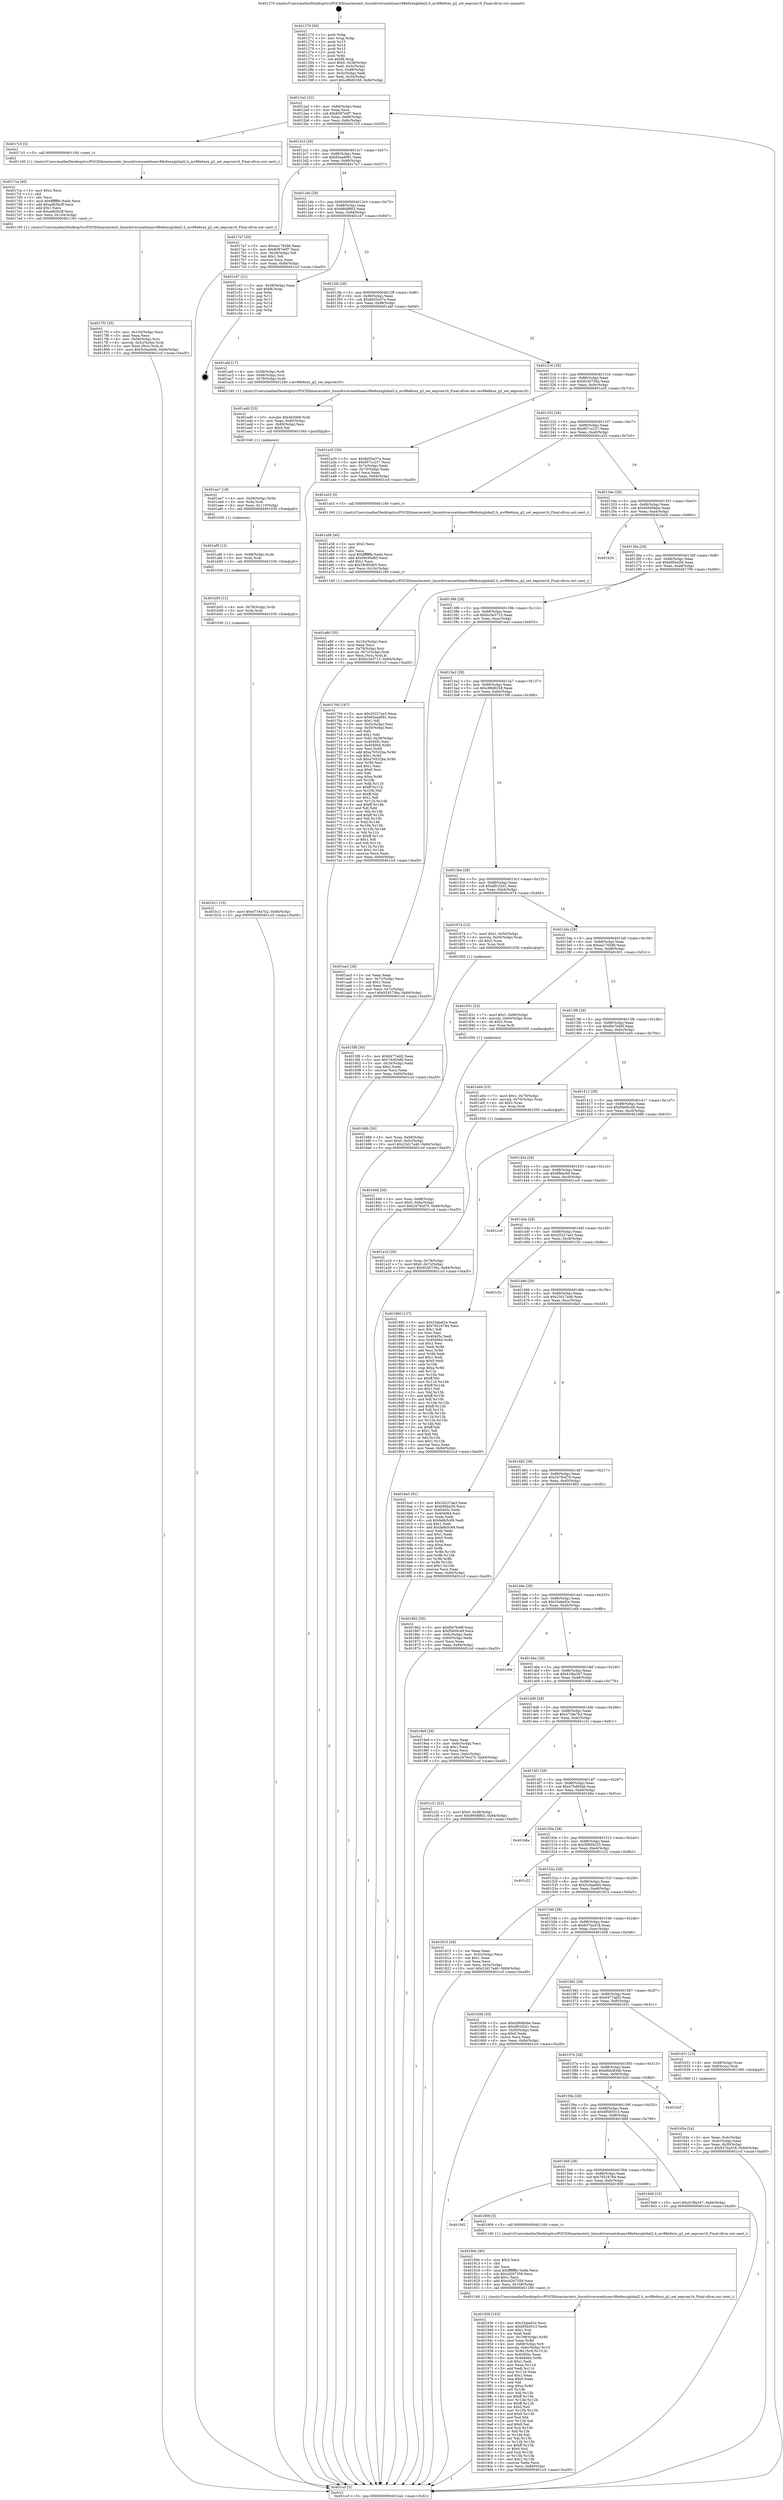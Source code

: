 digraph "0x401270" {
  label = "0x401270 (/mnt/c/Users/mathe/Desktop/tcc/POCII/binaries/extr_linuxdriversnetdsamv88e6xxxglobal2.h_mv88e6xxx_g2_set_eeprom16_Final-ollvm.out::main(0))"
  labelloc = "t"
  node[shape=record]

  Entry [label="",width=0.3,height=0.3,shape=circle,fillcolor=black,style=filled]
  "0x4012a2" [label="{
     0x4012a2 [32]\l
     | [instrs]\l
     &nbsp;&nbsp;0x4012a2 \<+6\>: mov -0x84(%rbp),%eax\l
     &nbsp;&nbsp;0x4012a8 \<+2\>: mov %eax,%ecx\l
     &nbsp;&nbsp;0x4012aa \<+6\>: sub $0x8387e0f7,%ecx\l
     &nbsp;&nbsp;0x4012b0 \<+6\>: mov %eax,-0x88(%rbp)\l
     &nbsp;&nbsp;0x4012b6 \<+6\>: mov %ecx,-0x8c(%rbp)\l
     &nbsp;&nbsp;0x4012bc \<+6\>: je 00000000004017c5 \<main+0x555\>\l
  }"]
  "0x4017c5" [label="{
     0x4017c5 [5]\l
     | [instrs]\l
     &nbsp;&nbsp;0x4017c5 \<+5\>: call 0000000000401160 \<next_i\>\l
     | [calls]\l
     &nbsp;&nbsp;0x401160 \{1\} (/mnt/c/Users/mathe/Desktop/tcc/POCII/binaries/extr_linuxdriversnetdsamv88e6xxxglobal2.h_mv88e6xxx_g2_set_eeprom16_Final-ollvm.out::next_i)\l
  }"]
  "0x4012c2" [label="{
     0x4012c2 [28]\l
     | [instrs]\l
     &nbsp;&nbsp;0x4012c2 \<+5\>: jmp 00000000004012c7 \<main+0x57\>\l
     &nbsp;&nbsp;0x4012c7 \<+6\>: mov -0x88(%rbp),%eax\l
     &nbsp;&nbsp;0x4012cd \<+5\>: sub $0x83aad091,%eax\l
     &nbsp;&nbsp;0x4012d2 \<+6\>: mov %eax,-0x90(%rbp)\l
     &nbsp;&nbsp;0x4012d8 \<+6\>: je 00000000004017a7 \<main+0x537\>\l
  }"]
  Exit [label="",width=0.3,height=0.3,shape=circle,fillcolor=black,style=filled,peripheries=2]
  "0x4017a7" [label="{
     0x4017a7 [30]\l
     | [instrs]\l
     &nbsp;&nbsp;0x4017a7 \<+5\>: mov $0xea176586,%eax\l
     &nbsp;&nbsp;0x4017ac \<+5\>: mov $0x8387e0f7,%ecx\l
     &nbsp;&nbsp;0x4017b1 \<+3\>: mov -0x29(%rbp),%dl\l
     &nbsp;&nbsp;0x4017b4 \<+3\>: test $0x1,%dl\l
     &nbsp;&nbsp;0x4017b7 \<+3\>: cmovne %ecx,%eax\l
     &nbsp;&nbsp;0x4017ba \<+6\>: mov %eax,-0x84(%rbp)\l
     &nbsp;&nbsp;0x4017c0 \<+5\>: jmp 0000000000401ccf \<main+0xa5f\>\l
  }"]
  "0x4012de" [label="{
     0x4012de [28]\l
     | [instrs]\l
     &nbsp;&nbsp;0x4012de \<+5\>: jmp 00000000004012e3 \<main+0x73\>\l
     &nbsp;&nbsp;0x4012e3 \<+6\>: mov -0x88(%rbp),%eax\l
     &nbsp;&nbsp;0x4012e9 \<+5\>: sub $0x894f8f03,%eax\l
     &nbsp;&nbsp;0x4012ee \<+6\>: mov %eax,-0x94(%rbp)\l
     &nbsp;&nbsp;0x4012f4 \<+6\>: je 0000000000401c47 \<main+0x9d7\>\l
  }"]
  "0x401b11" [label="{
     0x401b11 [15]\l
     | [instrs]\l
     &nbsp;&nbsp;0x401b11 \<+10\>: movl $0x4734e7b2,-0x84(%rbp)\l
     &nbsp;&nbsp;0x401b1b \<+5\>: jmp 0000000000401ccf \<main+0xa5f\>\l
  }"]
  "0x401c47" [label="{
     0x401c47 [21]\l
     | [instrs]\l
     &nbsp;&nbsp;0x401c47 \<+3\>: mov -0x38(%rbp),%eax\l
     &nbsp;&nbsp;0x401c4a \<+7\>: add $0xf8,%rsp\l
     &nbsp;&nbsp;0x401c51 \<+1\>: pop %rbx\l
     &nbsp;&nbsp;0x401c52 \<+2\>: pop %r12\l
     &nbsp;&nbsp;0x401c54 \<+2\>: pop %r13\l
     &nbsp;&nbsp;0x401c56 \<+2\>: pop %r14\l
     &nbsp;&nbsp;0x401c58 \<+2\>: pop %r15\l
     &nbsp;&nbsp;0x401c5a \<+1\>: pop %rbp\l
     &nbsp;&nbsp;0x401c5b \<+1\>: ret\l
  }"]
  "0x4012fa" [label="{
     0x4012fa [28]\l
     | [instrs]\l
     &nbsp;&nbsp;0x4012fa \<+5\>: jmp 00000000004012ff \<main+0x8f\>\l
     &nbsp;&nbsp;0x4012ff \<+6\>: mov -0x88(%rbp),%eax\l
     &nbsp;&nbsp;0x401305 \<+5\>: sub $0x8d35e37a,%eax\l
     &nbsp;&nbsp;0x40130a \<+6\>: mov %eax,-0x98(%rbp)\l
     &nbsp;&nbsp;0x401310 \<+6\>: je 0000000000401abf \<main+0x84f\>\l
  }"]
  "0x401b05" [label="{
     0x401b05 [12]\l
     | [instrs]\l
     &nbsp;&nbsp;0x401b05 \<+4\>: mov -0x78(%rbp),%rdx\l
     &nbsp;&nbsp;0x401b09 \<+3\>: mov %rdx,%rdi\l
     &nbsp;&nbsp;0x401b0c \<+5\>: call 0000000000401030 \<free@plt\>\l
     | [calls]\l
     &nbsp;&nbsp;0x401030 \{1\} (unknown)\l
  }"]
  "0x401abf" [label="{
     0x401abf [17]\l
     | [instrs]\l
     &nbsp;&nbsp;0x401abf \<+4\>: mov -0x58(%rbp),%rdi\l
     &nbsp;&nbsp;0x401ac3 \<+4\>: mov -0x68(%rbp),%rsi\l
     &nbsp;&nbsp;0x401ac7 \<+4\>: mov -0x78(%rbp),%rdx\l
     &nbsp;&nbsp;0x401acb \<+5\>: call 0000000000401240 \<mv88e6xxx_g2_set_eeprom16\>\l
     | [calls]\l
     &nbsp;&nbsp;0x401240 \{1\} (/mnt/c/Users/mathe/Desktop/tcc/POCII/binaries/extr_linuxdriversnetdsamv88e6xxxglobal2.h_mv88e6xxx_g2_set_eeprom16_Final-ollvm.out::mv88e6xxx_g2_set_eeprom16)\l
  }"]
  "0x401316" [label="{
     0x401316 [28]\l
     | [instrs]\l
     &nbsp;&nbsp;0x401316 \<+5\>: jmp 000000000040131b \<main+0xab\>\l
     &nbsp;&nbsp;0x40131b \<+6\>: mov -0x88(%rbp),%eax\l
     &nbsp;&nbsp;0x401321 \<+5\>: sub $0x9245736a,%eax\l
     &nbsp;&nbsp;0x401326 \<+6\>: mov %eax,-0x9c(%rbp)\l
     &nbsp;&nbsp;0x40132c \<+6\>: je 0000000000401a35 \<main+0x7c5\>\l
  }"]
  "0x401af9" [label="{
     0x401af9 [12]\l
     | [instrs]\l
     &nbsp;&nbsp;0x401af9 \<+4\>: mov -0x68(%rbp),%rdx\l
     &nbsp;&nbsp;0x401afd \<+3\>: mov %rdx,%rdi\l
     &nbsp;&nbsp;0x401b00 \<+5\>: call 0000000000401030 \<free@plt\>\l
     | [calls]\l
     &nbsp;&nbsp;0x401030 \{1\} (unknown)\l
  }"]
  "0x401a35" [label="{
     0x401a35 [30]\l
     | [instrs]\l
     &nbsp;&nbsp;0x401a35 \<+5\>: mov $0x8d35e37a,%eax\l
     &nbsp;&nbsp;0x401a3a \<+5\>: mov $0x957cc237,%ecx\l
     &nbsp;&nbsp;0x401a3f \<+3\>: mov -0x7c(%rbp),%edx\l
     &nbsp;&nbsp;0x401a42 \<+3\>: cmp -0x70(%rbp),%edx\l
     &nbsp;&nbsp;0x401a45 \<+3\>: cmovl %ecx,%eax\l
     &nbsp;&nbsp;0x401a48 \<+6\>: mov %eax,-0x84(%rbp)\l
     &nbsp;&nbsp;0x401a4e \<+5\>: jmp 0000000000401ccf \<main+0xa5f\>\l
  }"]
  "0x401332" [label="{
     0x401332 [28]\l
     | [instrs]\l
     &nbsp;&nbsp;0x401332 \<+5\>: jmp 0000000000401337 \<main+0xc7\>\l
     &nbsp;&nbsp;0x401337 \<+6\>: mov -0x88(%rbp),%eax\l
     &nbsp;&nbsp;0x40133d \<+5\>: sub $0x957cc237,%eax\l
     &nbsp;&nbsp;0x401342 \<+6\>: mov %eax,-0xa0(%rbp)\l
     &nbsp;&nbsp;0x401348 \<+6\>: je 0000000000401a53 \<main+0x7e3\>\l
  }"]
  "0x401ae7" [label="{
     0x401ae7 [18]\l
     | [instrs]\l
     &nbsp;&nbsp;0x401ae7 \<+4\>: mov -0x58(%rbp),%rdx\l
     &nbsp;&nbsp;0x401aeb \<+3\>: mov %rdx,%rdi\l
     &nbsp;&nbsp;0x401aee \<+6\>: mov %eax,-0x110(%rbp)\l
     &nbsp;&nbsp;0x401af4 \<+5\>: call 0000000000401030 \<free@plt\>\l
     | [calls]\l
     &nbsp;&nbsp;0x401030 \{1\} (unknown)\l
  }"]
  "0x401a53" [label="{
     0x401a53 [5]\l
     | [instrs]\l
     &nbsp;&nbsp;0x401a53 \<+5\>: call 0000000000401160 \<next_i\>\l
     | [calls]\l
     &nbsp;&nbsp;0x401160 \{1\} (/mnt/c/Users/mathe/Desktop/tcc/POCII/binaries/extr_linuxdriversnetdsamv88e6xxxglobal2.h_mv88e6xxx_g2_set_eeprom16_Final-ollvm.out::next_i)\l
  }"]
  "0x40134e" [label="{
     0x40134e [28]\l
     | [instrs]\l
     &nbsp;&nbsp;0x40134e \<+5\>: jmp 0000000000401353 \<main+0xe3\>\l
     &nbsp;&nbsp;0x401353 \<+6\>: mov -0x88(%rbp),%eax\l
     &nbsp;&nbsp;0x401359 \<+5\>: sub $0xb5606bbe,%eax\l
     &nbsp;&nbsp;0x40135e \<+6\>: mov %eax,-0xa4(%rbp)\l
     &nbsp;&nbsp;0x401364 \<+6\>: je 0000000000401b20 \<main+0x8b0\>\l
  }"]
  "0x401ad0" [label="{
     0x401ad0 [23]\l
     | [instrs]\l
     &nbsp;&nbsp;0x401ad0 \<+10\>: movabs $0x4020b6,%rdi\l
     &nbsp;&nbsp;0x401ada \<+3\>: mov %eax,-0x80(%rbp)\l
     &nbsp;&nbsp;0x401add \<+3\>: mov -0x80(%rbp),%esi\l
     &nbsp;&nbsp;0x401ae0 \<+2\>: mov $0x0,%al\l
     &nbsp;&nbsp;0x401ae2 \<+5\>: call 0000000000401040 \<printf@plt\>\l
     | [calls]\l
     &nbsp;&nbsp;0x401040 \{1\} (unknown)\l
  }"]
  "0x401b20" [label="{
     0x401b20\l
  }", style=dashed]
  "0x40136a" [label="{
     0x40136a [28]\l
     | [instrs]\l
     &nbsp;&nbsp;0x40136a \<+5\>: jmp 000000000040136f \<main+0xff\>\l
     &nbsp;&nbsp;0x40136f \<+6\>: mov -0x88(%rbp),%eax\l
     &nbsp;&nbsp;0x401375 \<+5\>: sub $0xb8f4a2f4,%eax\l
     &nbsp;&nbsp;0x40137a \<+6\>: mov %eax,-0xa8(%rbp)\l
     &nbsp;&nbsp;0x401380 \<+6\>: je 0000000000401700 \<main+0x490\>\l
  }"]
  "0x401a80" [label="{
     0x401a80 [35]\l
     | [instrs]\l
     &nbsp;&nbsp;0x401a80 \<+6\>: mov -0x10c(%rbp),%ecx\l
     &nbsp;&nbsp;0x401a86 \<+3\>: imul %eax,%ecx\l
     &nbsp;&nbsp;0x401a89 \<+4\>: mov -0x78(%rbp),%rsi\l
     &nbsp;&nbsp;0x401a8d \<+4\>: movslq -0x7c(%rbp),%rdi\l
     &nbsp;&nbsp;0x401a91 \<+3\>: mov %ecx,(%rsi,%rdi,4)\l
     &nbsp;&nbsp;0x401a94 \<+10\>: movl $0xbc3e3713,-0x84(%rbp)\l
     &nbsp;&nbsp;0x401a9e \<+5\>: jmp 0000000000401ccf \<main+0xa5f\>\l
  }"]
  "0x401700" [label="{
     0x401700 [167]\l
     | [instrs]\l
     &nbsp;&nbsp;0x401700 \<+5\>: mov $0x20227ae3,%eax\l
     &nbsp;&nbsp;0x401705 \<+5\>: mov $0x83aad091,%ecx\l
     &nbsp;&nbsp;0x40170a \<+2\>: mov $0x1,%dl\l
     &nbsp;&nbsp;0x40170c \<+3\>: mov -0x5c(%rbp),%esi\l
     &nbsp;&nbsp;0x40170f \<+3\>: cmp -0x50(%rbp),%esi\l
     &nbsp;&nbsp;0x401712 \<+4\>: setl %dil\l
     &nbsp;&nbsp;0x401716 \<+4\>: and $0x1,%dil\l
     &nbsp;&nbsp;0x40171a \<+4\>: mov %dil,-0x29(%rbp)\l
     &nbsp;&nbsp;0x40171e \<+7\>: mov 0x40405c,%esi\l
     &nbsp;&nbsp;0x401725 \<+8\>: mov 0x404064,%r8d\l
     &nbsp;&nbsp;0x40172d \<+3\>: mov %esi,%r9d\l
     &nbsp;&nbsp;0x401730 \<+7\>: add $0xa76532ba,%r9d\l
     &nbsp;&nbsp;0x401737 \<+4\>: sub $0x1,%r9d\l
     &nbsp;&nbsp;0x40173b \<+7\>: sub $0xa76532ba,%r9d\l
     &nbsp;&nbsp;0x401742 \<+4\>: imul %r9d,%esi\l
     &nbsp;&nbsp;0x401746 \<+3\>: and $0x1,%esi\l
     &nbsp;&nbsp;0x401749 \<+3\>: cmp $0x0,%esi\l
     &nbsp;&nbsp;0x40174c \<+4\>: sete %dil\l
     &nbsp;&nbsp;0x401750 \<+4\>: cmp $0xa,%r8d\l
     &nbsp;&nbsp;0x401754 \<+4\>: setl %r10b\l
     &nbsp;&nbsp;0x401758 \<+3\>: mov %dil,%r11b\l
     &nbsp;&nbsp;0x40175b \<+4\>: xor $0xff,%r11b\l
     &nbsp;&nbsp;0x40175f \<+3\>: mov %r10b,%bl\l
     &nbsp;&nbsp;0x401762 \<+3\>: xor $0xff,%bl\l
     &nbsp;&nbsp;0x401765 \<+3\>: xor $0x1,%dl\l
     &nbsp;&nbsp;0x401768 \<+3\>: mov %r11b,%r14b\l
     &nbsp;&nbsp;0x40176b \<+4\>: and $0xff,%r14b\l
     &nbsp;&nbsp;0x40176f \<+3\>: and %dl,%dil\l
     &nbsp;&nbsp;0x401772 \<+3\>: mov %bl,%r15b\l
     &nbsp;&nbsp;0x401775 \<+4\>: and $0xff,%r15b\l
     &nbsp;&nbsp;0x401779 \<+3\>: and %dl,%r10b\l
     &nbsp;&nbsp;0x40177c \<+3\>: or %dil,%r14b\l
     &nbsp;&nbsp;0x40177f \<+3\>: or %r10b,%r15b\l
     &nbsp;&nbsp;0x401782 \<+3\>: xor %r15b,%r14b\l
     &nbsp;&nbsp;0x401785 \<+3\>: or %bl,%r11b\l
     &nbsp;&nbsp;0x401788 \<+4\>: xor $0xff,%r11b\l
     &nbsp;&nbsp;0x40178c \<+3\>: or $0x1,%dl\l
     &nbsp;&nbsp;0x40178f \<+3\>: and %dl,%r11b\l
     &nbsp;&nbsp;0x401792 \<+3\>: or %r11b,%r14b\l
     &nbsp;&nbsp;0x401795 \<+4\>: test $0x1,%r14b\l
     &nbsp;&nbsp;0x401799 \<+3\>: cmovne %ecx,%eax\l
     &nbsp;&nbsp;0x40179c \<+6\>: mov %eax,-0x84(%rbp)\l
     &nbsp;&nbsp;0x4017a2 \<+5\>: jmp 0000000000401ccf \<main+0xa5f\>\l
  }"]
  "0x401386" [label="{
     0x401386 [28]\l
     | [instrs]\l
     &nbsp;&nbsp;0x401386 \<+5\>: jmp 000000000040138b \<main+0x11b\>\l
     &nbsp;&nbsp;0x40138b \<+6\>: mov -0x88(%rbp),%eax\l
     &nbsp;&nbsp;0x401391 \<+5\>: sub $0xbc3e3713,%eax\l
     &nbsp;&nbsp;0x401396 \<+6\>: mov %eax,-0xac(%rbp)\l
     &nbsp;&nbsp;0x40139c \<+6\>: je 0000000000401aa3 \<main+0x833\>\l
  }"]
  "0x401a58" [label="{
     0x401a58 [40]\l
     | [instrs]\l
     &nbsp;&nbsp;0x401a58 \<+5\>: mov $0x2,%ecx\l
     &nbsp;&nbsp;0x401a5d \<+1\>: cltd\l
     &nbsp;&nbsp;0x401a5e \<+2\>: idiv %ecx\l
     &nbsp;&nbsp;0x401a60 \<+6\>: imul $0xfffffffe,%edx,%ecx\l
     &nbsp;&nbsp;0x401a66 \<+6\>: add $0x59c95d65,%ecx\l
     &nbsp;&nbsp;0x401a6c \<+3\>: add $0x1,%ecx\l
     &nbsp;&nbsp;0x401a6f \<+6\>: sub $0x59c95d65,%ecx\l
     &nbsp;&nbsp;0x401a75 \<+6\>: mov %ecx,-0x10c(%rbp)\l
     &nbsp;&nbsp;0x401a7b \<+5\>: call 0000000000401160 \<next_i\>\l
     | [calls]\l
     &nbsp;&nbsp;0x401160 \{1\} (/mnt/c/Users/mathe/Desktop/tcc/POCII/binaries/extr_linuxdriversnetdsamv88e6xxxglobal2.h_mv88e6xxx_g2_set_eeprom16_Final-ollvm.out::next_i)\l
  }"]
  "0x401aa3" [label="{
     0x401aa3 [28]\l
     | [instrs]\l
     &nbsp;&nbsp;0x401aa3 \<+2\>: xor %eax,%eax\l
     &nbsp;&nbsp;0x401aa5 \<+3\>: mov -0x7c(%rbp),%ecx\l
     &nbsp;&nbsp;0x401aa8 \<+3\>: sub $0x1,%eax\l
     &nbsp;&nbsp;0x401aab \<+2\>: sub %eax,%ecx\l
     &nbsp;&nbsp;0x401aad \<+3\>: mov %ecx,-0x7c(%rbp)\l
     &nbsp;&nbsp;0x401ab0 \<+10\>: movl $0x9245736a,-0x84(%rbp)\l
     &nbsp;&nbsp;0x401aba \<+5\>: jmp 0000000000401ccf \<main+0xa5f\>\l
  }"]
  "0x4013a2" [label="{
     0x4013a2 [28]\l
     | [instrs]\l
     &nbsp;&nbsp;0x4013a2 \<+5\>: jmp 00000000004013a7 \<main+0x137\>\l
     &nbsp;&nbsp;0x4013a7 \<+6\>: mov -0x88(%rbp),%eax\l
     &nbsp;&nbsp;0x4013ad \<+5\>: sub $0xc89d0258,%eax\l
     &nbsp;&nbsp;0x4013b2 \<+6\>: mov %eax,-0xb0(%rbp)\l
     &nbsp;&nbsp;0x4013b8 \<+6\>: je 00000000004015f8 \<main+0x388\>\l
  }"]
  "0x401a1b" [label="{
     0x401a1b [26]\l
     | [instrs]\l
     &nbsp;&nbsp;0x401a1b \<+4\>: mov %rax,-0x78(%rbp)\l
     &nbsp;&nbsp;0x401a1f \<+7\>: movl $0x0,-0x7c(%rbp)\l
     &nbsp;&nbsp;0x401a26 \<+10\>: movl $0x9245736a,-0x84(%rbp)\l
     &nbsp;&nbsp;0x401a30 \<+5\>: jmp 0000000000401ccf \<main+0xa5f\>\l
  }"]
  "0x4015f8" [label="{
     0x4015f8 [30]\l
     | [instrs]\l
     &nbsp;&nbsp;0x4015f8 \<+5\>: mov $0x6477abf2,%eax\l
     &nbsp;&nbsp;0x4015fd \<+5\>: mov $0x7dc82efb,%ecx\l
     &nbsp;&nbsp;0x401602 \<+3\>: mov -0x34(%rbp),%edx\l
     &nbsp;&nbsp;0x401605 \<+3\>: cmp $0x2,%edx\l
     &nbsp;&nbsp;0x401608 \<+3\>: cmovne %ecx,%eax\l
     &nbsp;&nbsp;0x40160b \<+6\>: mov %eax,-0x84(%rbp)\l
     &nbsp;&nbsp;0x401611 \<+5\>: jmp 0000000000401ccf \<main+0xa5f\>\l
  }"]
  "0x4013be" [label="{
     0x4013be [28]\l
     | [instrs]\l
     &nbsp;&nbsp;0x4013be \<+5\>: jmp 00000000004013c3 \<main+0x153\>\l
     &nbsp;&nbsp;0x4013c3 \<+6\>: mov -0x88(%rbp),%eax\l
     &nbsp;&nbsp;0x4013c9 \<+5\>: sub $0xdf01f241,%eax\l
     &nbsp;&nbsp;0x4013ce \<+6\>: mov %eax,-0xb4(%rbp)\l
     &nbsp;&nbsp;0x4013d4 \<+6\>: je 0000000000401674 \<main+0x404\>\l
  }"]
  "0x401ccf" [label="{
     0x401ccf [5]\l
     | [instrs]\l
     &nbsp;&nbsp;0x401ccf \<+5\>: jmp 00000000004012a2 \<main+0x32\>\l
  }"]
  "0x401270" [label="{
     0x401270 [50]\l
     | [instrs]\l
     &nbsp;&nbsp;0x401270 \<+1\>: push %rbp\l
     &nbsp;&nbsp;0x401271 \<+3\>: mov %rsp,%rbp\l
     &nbsp;&nbsp;0x401274 \<+2\>: push %r15\l
     &nbsp;&nbsp;0x401276 \<+2\>: push %r14\l
     &nbsp;&nbsp;0x401278 \<+2\>: push %r13\l
     &nbsp;&nbsp;0x40127a \<+2\>: push %r12\l
     &nbsp;&nbsp;0x40127c \<+1\>: push %rbx\l
     &nbsp;&nbsp;0x40127d \<+7\>: sub $0xf8,%rsp\l
     &nbsp;&nbsp;0x401284 \<+7\>: movl $0x0,-0x38(%rbp)\l
     &nbsp;&nbsp;0x40128b \<+3\>: mov %edi,-0x3c(%rbp)\l
     &nbsp;&nbsp;0x40128e \<+4\>: mov %rsi,-0x48(%rbp)\l
     &nbsp;&nbsp;0x401292 \<+3\>: mov -0x3c(%rbp),%edi\l
     &nbsp;&nbsp;0x401295 \<+3\>: mov %edi,-0x34(%rbp)\l
     &nbsp;&nbsp;0x401298 \<+10\>: movl $0xc89d0258,-0x84(%rbp)\l
  }"]
  "0x401936" [label="{
     0x401936 [163]\l
     | [instrs]\l
     &nbsp;&nbsp;0x401936 \<+5\>: mov $0x33abef1e,%ecx\l
     &nbsp;&nbsp;0x40193b \<+5\>: mov $0x6f5b5013,%edx\l
     &nbsp;&nbsp;0x401940 \<+3\>: mov $0x1,%sil\l
     &nbsp;&nbsp;0x401943 \<+2\>: xor %edi,%edi\l
     &nbsp;&nbsp;0x401945 \<+7\>: mov -0x108(%rbp),%r8d\l
     &nbsp;&nbsp;0x40194c \<+4\>: imul %eax,%r8d\l
     &nbsp;&nbsp;0x401950 \<+4\>: mov -0x68(%rbp),%r9\l
     &nbsp;&nbsp;0x401954 \<+4\>: movslq -0x6c(%rbp),%r10\l
     &nbsp;&nbsp;0x401958 \<+4\>: mov %r8d,(%r9,%r10,4)\l
     &nbsp;&nbsp;0x40195c \<+7\>: mov 0x40405c,%eax\l
     &nbsp;&nbsp;0x401963 \<+8\>: mov 0x404064,%r8d\l
     &nbsp;&nbsp;0x40196b \<+3\>: sub $0x1,%edi\l
     &nbsp;&nbsp;0x40196e \<+3\>: mov %eax,%r11d\l
     &nbsp;&nbsp;0x401971 \<+3\>: add %edi,%r11d\l
     &nbsp;&nbsp;0x401974 \<+4\>: imul %r11d,%eax\l
     &nbsp;&nbsp;0x401978 \<+3\>: and $0x1,%eax\l
     &nbsp;&nbsp;0x40197b \<+3\>: cmp $0x0,%eax\l
     &nbsp;&nbsp;0x40197e \<+3\>: sete %bl\l
     &nbsp;&nbsp;0x401981 \<+4\>: cmp $0xa,%r8d\l
     &nbsp;&nbsp;0x401985 \<+4\>: setl %r14b\l
     &nbsp;&nbsp;0x401989 \<+3\>: mov %bl,%r15b\l
     &nbsp;&nbsp;0x40198c \<+4\>: xor $0xff,%r15b\l
     &nbsp;&nbsp;0x401990 \<+3\>: mov %r14b,%r12b\l
     &nbsp;&nbsp;0x401993 \<+4\>: xor $0xff,%r12b\l
     &nbsp;&nbsp;0x401997 \<+4\>: xor $0x0,%sil\l
     &nbsp;&nbsp;0x40199b \<+3\>: mov %r15b,%r13b\l
     &nbsp;&nbsp;0x40199e \<+4\>: and $0x0,%r13b\l
     &nbsp;&nbsp;0x4019a2 \<+3\>: and %sil,%bl\l
     &nbsp;&nbsp;0x4019a5 \<+3\>: mov %r12b,%al\l
     &nbsp;&nbsp;0x4019a8 \<+2\>: and $0x0,%al\l
     &nbsp;&nbsp;0x4019aa \<+3\>: and %sil,%r14b\l
     &nbsp;&nbsp;0x4019ad \<+3\>: or %bl,%r13b\l
     &nbsp;&nbsp;0x4019b0 \<+3\>: or %r14b,%al\l
     &nbsp;&nbsp;0x4019b3 \<+3\>: xor %al,%r13b\l
     &nbsp;&nbsp;0x4019b6 \<+3\>: or %r12b,%r15b\l
     &nbsp;&nbsp;0x4019b9 \<+4\>: xor $0xff,%r15b\l
     &nbsp;&nbsp;0x4019bd \<+4\>: or $0x0,%sil\l
     &nbsp;&nbsp;0x4019c1 \<+3\>: and %sil,%r15b\l
     &nbsp;&nbsp;0x4019c4 \<+3\>: or %r15b,%r13b\l
     &nbsp;&nbsp;0x4019c7 \<+4\>: test $0x1,%r13b\l
     &nbsp;&nbsp;0x4019cb \<+3\>: cmovne %edx,%ecx\l
     &nbsp;&nbsp;0x4019ce \<+6\>: mov %ecx,-0x84(%rbp)\l
     &nbsp;&nbsp;0x4019d4 \<+5\>: jmp 0000000000401ccf \<main+0xa5f\>\l
  }"]
  "0x401674" [label="{
     0x401674 [23]\l
     | [instrs]\l
     &nbsp;&nbsp;0x401674 \<+7\>: movl $0x1,-0x50(%rbp)\l
     &nbsp;&nbsp;0x40167b \<+4\>: movslq -0x50(%rbp),%rax\l
     &nbsp;&nbsp;0x40167f \<+4\>: shl $0x2,%rax\l
     &nbsp;&nbsp;0x401683 \<+3\>: mov %rax,%rdi\l
     &nbsp;&nbsp;0x401686 \<+5\>: call 0000000000401050 \<malloc@plt\>\l
     | [calls]\l
     &nbsp;&nbsp;0x401050 \{1\} (unknown)\l
  }"]
  "0x4013da" [label="{
     0x4013da [28]\l
     | [instrs]\l
     &nbsp;&nbsp;0x4013da \<+5\>: jmp 00000000004013df \<main+0x16f\>\l
     &nbsp;&nbsp;0x4013df \<+6\>: mov -0x88(%rbp),%eax\l
     &nbsp;&nbsp;0x4013e5 \<+5\>: sub $0xea176586,%eax\l
     &nbsp;&nbsp;0x4013ea \<+6\>: mov %eax,-0xb8(%rbp)\l
     &nbsp;&nbsp;0x4013f0 \<+6\>: je 0000000000401831 \<main+0x5c1\>\l
  }"]
  "0x40190e" [label="{
     0x40190e [40]\l
     | [instrs]\l
     &nbsp;&nbsp;0x40190e \<+5\>: mov $0x2,%ecx\l
     &nbsp;&nbsp;0x401913 \<+1\>: cltd\l
     &nbsp;&nbsp;0x401914 \<+2\>: idiv %ecx\l
     &nbsp;&nbsp;0x401916 \<+6\>: imul $0xfffffffe,%edx,%ecx\l
     &nbsp;&nbsp;0x40191c \<+6\>: sub $0xcd287359,%ecx\l
     &nbsp;&nbsp;0x401922 \<+3\>: add $0x1,%ecx\l
     &nbsp;&nbsp;0x401925 \<+6\>: add $0xcd287359,%ecx\l
     &nbsp;&nbsp;0x40192b \<+6\>: mov %ecx,-0x108(%rbp)\l
     &nbsp;&nbsp;0x401931 \<+5\>: call 0000000000401160 \<next_i\>\l
     | [calls]\l
     &nbsp;&nbsp;0x401160 \{1\} (/mnt/c/Users/mathe/Desktop/tcc/POCII/binaries/extr_linuxdriversnetdsamv88e6xxxglobal2.h_mv88e6xxx_g2_set_eeprom16_Final-ollvm.out::next_i)\l
  }"]
  "0x401831" [label="{
     0x401831 [23]\l
     | [instrs]\l
     &nbsp;&nbsp;0x401831 \<+7\>: movl $0x1,-0x60(%rbp)\l
     &nbsp;&nbsp;0x401838 \<+4\>: movslq -0x60(%rbp),%rax\l
     &nbsp;&nbsp;0x40183c \<+4\>: shl $0x2,%rax\l
     &nbsp;&nbsp;0x401840 \<+3\>: mov %rax,%rdi\l
     &nbsp;&nbsp;0x401843 \<+5\>: call 0000000000401050 \<malloc@plt\>\l
     | [calls]\l
     &nbsp;&nbsp;0x401050 \{1\} (unknown)\l
  }"]
  "0x4013f6" [label="{
     0x4013f6 [28]\l
     | [instrs]\l
     &nbsp;&nbsp;0x4013f6 \<+5\>: jmp 00000000004013fb \<main+0x18b\>\l
     &nbsp;&nbsp;0x4013fb \<+6\>: mov -0x88(%rbp),%eax\l
     &nbsp;&nbsp;0x401401 \<+5\>: sub $0xf0e7b49f,%eax\l
     &nbsp;&nbsp;0x401406 \<+6\>: mov %eax,-0xbc(%rbp)\l
     &nbsp;&nbsp;0x40140c \<+6\>: je 0000000000401a04 \<main+0x794\>\l
  }"]
  "0x4015d2" [label="{
     0x4015d2\l
  }", style=dashed]
  "0x401a04" [label="{
     0x401a04 [23]\l
     | [instrs]\l
     &nbsp;&nbsp;0x401a04 \<+7\>: movl $0x1,-0x70(%rbp)\l
     &nbsp;&nbsp;0x401a0b \<+4\>: movslq -0x70(%rbp),%rax\l
     &nbsp;&nbsp;0x401a0f \<+4\>: shl $0x2,%rax\l
     &nbsp;&nbsp;0x401a13 \<+3\>: mov %rax,%rdi\l
     &nbsp;&nbsp;0x401a16 \<+5\>: call 0000000000401050 \<malloc@plt\>\l
     | [calls]\l
     &nbsp;&nbsp;0x401050 \{1\} (unknown)\l
  }"]
  "0x401412" [label="{
     0x401412 [28]\l
     | [instrs]\l
     &nbsp;&nbsp;0x401412 \<+5\>: jmp 0000000000401417 \<main+0x1a7\>\l
     &nbsp;&nbsp;0x401417 \<+6\>: mov -0x88(%rbp),%eax\l
     &nbsp;&nbsp;0x40141d \<+5\>: sub $0xf5e00c49,%eax\l
     &nbsp;&nbsp;0x401422 \<+6\>: mov %eax,-0xc0(%rbp)\l
     &nbsp;&nbsp;0x401428 \<+6\>: je 0000000000401880 \<main+0x610\>\l
  }"]
  "0x401909" [label="{
     0x401909 [5]\l
     | [instrs]\l
     &nbsp;&nbsp;0x401909 \<+5\>: call 0000000000401160 \<next_i\>\l
     | [calls]\l
     &nbsp;&nbsp;0x401160 \{1\} (/mnt/c/Users/mathe/Desktop/tcc/POCII/binaries/extr_linuxdriversnetdsamv88e6xxxglobal2.h_mv88e6xxx_g2_set_eeprom16_Final-ollvm.out::next_i)\l
  }"]
  "0x401880" [label="{
     0x401880 [137]\l
     | [instrs]\l
     &nbsp;&nbsp;0x401880 \<+5\>: mov $0x33abef1e,%eax\l
     &nbsp;&nbsp;0x401885 \<+5\>: mov $0x76516784,%ecx\l
     &nbsp;&nbsp;0x40188a \<+2\>: mov $0x1,%dl\l
     &nbsp;&nbsp;0x40188c \<+2\>: xor %esi,%esi\l
     &nbsp;&nbsp;0x40188e \<+7\>: mov 0x40405c,%edi\l
     &nbsp;&nbsp;0x401895 \<+8\>: mov 0x404064,%r8d\l
     &nbsp;&nbsp;0x40189d \<+3\>: sub $0x1,%esi\l
     &nbsp;&nbsp;0x4018a0 \<+3\>: mov %edi,%r9d\l
     &nbsp;&nbsp;0x4018a3 \<+3\>: add %esi,%r9d\l
     &nbsp;&nbsp;0x4018a6 \<+4\>: imul %r9d,%edi\l
     &nbsp;&nbsp;0x4018aa \<+3\>: and $0x1,%edi\l
     &nbsp;&nbsp;0x4018ad \<+3\>: cmp $0x0,%edi\l
     &nbsp;&nbsp;0x4018b0 \<+4\>: sete %r10b\l
     &nbsp;&nbsp;0x4018b4 \<+4\>: cmp $0xa,%r8d\l
     &nbsp;&nbsp;0x4018b8 \<+4\>: setl %r11b\l
     &nbsp;&nbsp;0x4018bc \<+3\>: mov %r10b,%bl\l
     &nbsp;&nbsp;0x4018bf \<+3\>: xor $0xff,%bl\l
     &nbsp;&nbsp;0x4018c2 \<+3\>: mov %r11b,%r14b\l
     &nbsp;&nbsp;0x4018c5 \<+4\>: xor $0xff,%r14b\l
     &nbsp;&nbsp;0x4018c9 \<+3\>: xor $0x1,%dl\l
     &nbsp;&nbsp;0x4018cc \<+3\>: mov %bl,%r15b\l
     &nbsp;&nbsp;0x4018cf \<+4\>: and $0xff,%r15b\l
     &nbsp;&nbsp;0x4018d3 \<+3\>: and %dl,%r10b\l
     &nbsp;&nbsp;0x4018d6 \<+3\>: mov %r14b,%r12b\l
     &nbsp;&nbsp;0x4018d9 \<+4\>: and $0xff,%r12b\l
     &nbsp;&nbsp;0x4018dd \<+3\>: and %dl,%r11b\l
     &nbsp;&nbsp;0x4018e0 \<+3\>: or %r10b,%r15b\l
     &nbsp;&nbsp;0x4018e3 \<+3\>: or %r11b,%r12b\l
     &nbsp;&nbsp;0x4018e6 \<+3\>: xor %r12b,%r15b\l
     &nbsp;&nbsp;0x4018e9 \<+3\>: or %r14b,%bl\l
     &nbsp;&nbsp;0x4018ec \<+3\>: xor $0xff,%bl\l
     &nbsp;&nbsp;0x4018ef \<+3\>: or $0x1,%dl\l
     &nbsp;&nbsp;0x4018f2 \<+2\>: and %dl,%bl\l
     &nbsp;&nbsp;0x4018f4 \<+3\>: or %bl,%r15b\l
     &nbsp;&nbsp;0x4018f7 \<+4\>: test $0x1,%r15b\l
     &nbsp;&nbsp;0x4018fb \<+3\>: cmovne %ecx,%eax\l
     &nbsp;&nbsp;0x4018fe \<+6\>: mov %eax,-0x84(%rbp)\l
     &nbsp;&nbsp;0x401904 \<+5\>: jmp 0000000000401ccf \<main+0xa5f\>\l
  }"]
  "0x40142e" [label="{
     0x40142e [28]\l
     | [instrs]\l
     &nbsp;&nbsp;0x40142e \<+5\>: jmp 0000000000401433 \<main+0x1c3\>\l
     &nbsp;&nbsp;0x401433 \<+6\>: mov -0x88(%rbp),%eax\l
     &nbsp;&nbsp;0x401439 \<+5\>: sub $0x9fbbc6d,%eax\l
     &nbsp;&nbsp;0x40143e \<+6\>: mov %eax,-0xc4(%rbp)\l
     &nbsp;&nbsp;0x401444 \<+6\>: je 0000000000401cc0 \<main+0xa50\>\l
  }"]
  "0x4015b6" [label="{
     0x4015b6 [28]\l
     | [instrs]\l
     &nbsp;&nbsp;0x4015b6 \<+5\>: jmp 00000000004015bb \<main+0x34b\>\l
     &nbsp;&nbsp;0x4015bb \<+6\>: mov -0x88(%rbp),%eax\l
     &nbsp;&nbsp;0x4015c1 \<+5\>: sub $0x76516784,%eax\l
     &nbsp;&nbsp;0x4015c6 \<+6\>: mov %eax,-0xfc(%rbp)\l
     &nbsp;&nbsp;0x4015cc \<+6\>: je 0000000000401909 \<main+0x699\>\l
  }"]
  "0x401cc0" [label="{
     0x401cc0\l
  }", style=dashed]
  "0x40144a" [label="{
     0x40144a [28]\l
     | [instrs]\l
     &nbsp;&nbsp;0x40144a \<+5\>: jmp 000000000040144f \<main+0x1df\>\l
     &nbsp;&nbsp;0x40144f \<+6\>: mov -0x88(%rbp),%eax\l
     &nbsp;&nbsp;0x401455 \<+5\>: sub $0x20227ae3,%eax\l
     &nbsp;&nbsp;0x40145a \<+6\>: mov %eax,-0xc8(%rbp)\l
     &nbsp;&nbsp;0x401460 \<+6\>: je 0000000000401c5c \<main+0x9ec\>\l
  }"]
  "0x4019d9" [label="{
     0x4019d9 [15]\l
     | [instrs]\l
     &nbsp;&nbsp;0x4019d9 \<+10\>: movl $0x41f9a347,-0x84(%rbp)\l
     &nbsp;&nbsp;0x4019e3 \<+5\>: jmp 0000000000401ccf \<main+0xa5f\>\l
  }"]
  "0x401c5c" [label="{
     0x401c5c\l
  }", style=dashed]
  "0x401466" [label="{
     0x401466 [28]\l
     | [instrs]\l
     &nbsp;&nbsp;0x401466 \<+5\>: jmp 000000000040146b \<main+0x1fb\>\l
     &nbsp;&nbsp;0x40146b \<+6\>: mov -0x88(%rbp),%eax\l
     &nbsp;&nbsp;0x401471 \<+5\>: sub $0x23d17a46,%eax\l
     &nbsp;&nbsp;0x401476 \<+6\>: mov %eax,-0xcc(%rbp)\l
     &nbsp;&nbsp;0x40147c \<+6\>: je 00000000004016a5 \<main+0x435\>\l
  }"]
  "0x40159a" [label="{
     0x40159a [28]\l
     | [instrs]\l
     &nbsp;&nbsp;0x40159a \<+5\>: jmp 000000000040159f \<main+0x32f\>\l
     &nbsp;&nbsp;0x40159f \<+6\>: mov -0x88(%rbp),%eax\l
     &nbsp;&nbsp;0x4015a5 \<+5\>: sub $0x6f5b5013,%eax\l
     &nbsp;&nbsp;0x4015aa \<+6\>: mov %eax,-0xf8(%rbp)\l
     &nbsp;&nbsp;0x4015b0 \<+6\>: je 00000000004019d9 \<main+0x769\>\l
  }"]
  "0x4016a5" [label="{
     0x4016a5 [91]\l
     | [instrs]\l
     &nbsp;&nbsp;0x4016a5 \<+5\>: mov $0x20227ae3,%eax\l
     &nbsp;&nbsp;0x4016aa \<+5\>: mov $0xb8f4a2f4,%ecx\l
     &nbsp;&nbsp;0x4016af \<+7\>: mov 0x40405c,%edx\l
     &nbsp;&nbsp;0x4016b6 \<+7\>: mov 0x404064,%esi\l
     &nbsp;&nbsp;0x4016bd \<+2\>: mov %edx,%edi\l
     &nbsp;&nbsp;0x4016bf \<+6\>: sub $0xfa6b5c69,%edi\l
     &nbsp;&nbsp;0x4016c5 \<+3\>: sub $0x1,%edi\l
     &nbsp;&nbsp;0x4016c8 \<+6\>: add $0xfa6b5c69,%edi\l
     &nbsp;&nbsp;0x4016ce \<+3\>: imul %edi,%edx\l
     &nbsp;&nbsp;0x4016d1 \<+3\>: and $0x1,%edx\l
     &nbsp;&nbsp;0x4016d4 \<+3\>: cmp $0x0,%edx\l
     &nbsp;&nbsp;0x4016d7 \<+4\>: sete %r8b\l
     &nbsp;&nbsp;0x4016db \<+3\>: cmp $0xa,%esi\l
     &nbsp;&nbsp;0x4016de \<+4\>: setl %r9b\l
     &nbsp;&nbsp;0x4016e2 \<+3\>: mov %r8b,%r10b\l
     &nbsp;&nbsp;0x4016e5 \<+3\>: and %r9b,%r10b\l
     &nbsp;&nbsp;0x4016e8 \<+3\>: xor %r9b,%r8b\l
     &nbsp;&nbsp;0x4016eb \<+3\>: or %r8b,%r10b\l
     &nbsp;&nbsp;0x4016ee \<+4\>: test $0x1,%r10b\l
     &nbsp;&nbsp;0x4016f2 \<+3\>: cmovne %ecx,%eax\l
     &nbsp;&nbsp;0x4016f5 \<+6\>: mov %eax,-0x84(%rbp)\l
     &nbsp;&nbsp;0x4016fb \<+5\>: jmp 0000000000401ccf \<main+0xa5f\>\l
  }"]
  "0x401482" [label="{
     0x401482 [28]\l
     | [instrs]\l
     &nbsp;&nbsp;0x401482 \<+5\>: jmp 0000000000401487 \<main+0x217\>\l
     &nbsp;&nbsp;0x401487 \<+6\>: mov -0x88(%rbp),%eax\l
     &nbsp;&nbsp;0x40148d \<+5\>: sub $0x2479cd70,%eax\l
     &nbsp;&nbsp;0x401492 \<+6\>: mov %eax,-0xd0(%rbp)\l
     &nbsp;&nbsp;0x401498 \<+6\>: je 0000000000401862 \<main+0x5f2\>\l
  }"]
  "0x401b2f" [label="{
     0x401b2f\l
  }", style=dashed]
  "0x401862" [label="{
     0x401862 [30]\l
     | [instrs]\l
     &nbsp;&nbsp;0x401862 \<+5\>: mov $0xf0e7b49f,%eax\l
     &nbsp;&nbsp;0x401867 \<+5\>: mov $0xf5e00c49,%ecx\l
     &nbsp;&nbsp;0x40186c \<+3\>: mov -0x6c(%rbp),%edx\l
     &nbsp;&nbsp;0x40186f \<+3\>: cmp -0x60(%rbp),%edx\l
     &nbsp;&nbsp;0x401872 \<+3\>: cmovl %ecx,%eax\l
     &nbsp;&nbsp;0x401875 \<+6\>: mov %eax,-0x84(%rbp)\l
     &nbsp;&nbsp;0x40187b \<+5\>: jmp 0000000000401ccf \<main+0xa5f\>\l
  }"]
  "0x40149e" [label="{
     0x40149e [28]\l
     | [instrs]\l
     &nbsp;&nbsp;0x40149e \<+5\>: jmp 00000000004014a3 \<main+0x233\>\l
     &nbsp;&nbsp;0x4014a3 \<+6\>: mov -0x88(%rbp),%eax\l
     &nbsp;&nbsp;0x4014a9 \<+5\>: sub $0x33abef1e,%eax\l
     &nbsp;&nbsp;0x4014ae \<+6\>: mov %eax,-0xd4(%rbp)\l
     &nbsp;&nbsp;0x4014b4 \<+6\>: je 0000000000401c6b \<main+0x9fb\>\l
  }"]
  "0x401848" [label="{
     0x401848 [26]\l
     | [instrs]\l
     &nbsp;&nbsp;0x401848 \<+4\>: mov %rax,-0x68(%rbp)\l
     &nbsp;&nbsp;0x40184c \<+7\>: movl $0x0,-0x6c(%rbp)\l
     &nbsp;&nbsp;0x401853 \<+10\>: movl $0x2479cd70,-0x84(%rbp)\l
     &nbsp;&nbsp;0x40185d \<+5\>: jmp 0000000000401ccf \<main+0xa5f\>\l
  }"]
  "0x401c6b" [label="{
     0x401c6b\l
  }", style=dashed]
  "0x4014ba" [label="{
     0x4014ba [28]\l
     | [instrs]\l
     &nbsp;&nbsp;0x4014ba \<+5\>: jmp 00000000004014bf \<main+0x24f\>\l
     &nbsp;&nbsp;0x4014bf \<+6\>: mov -0x88(%rbp),%eax\l
     &nbsp;&nbsp;0x4014c5 \<+5\>: sub $0x41f9a347,%eax\l
     &nbsp;&nbsp;0x4014ca \<+6\>: mov %eax,-0xd8(%rbp)\l
     &nbsp;&nbsp;0x4014d0 \<+6\>: je 00000000004019e8 \<main+0x778\>\l
  }"]
  "0x4017f2" [label="{
     0x4017f2 [35]\l
     | [instrs]\l
     &nbsp;&nbsp;0x4017f2 \<+6\>: mov -0x104(%rbp),%ecx\l
     &nbsp;&nbsp;0x4017f8 \<+3\>: imul %eax,%ecx\l
     &nbsp;&nbsp;0x4017fb \<+4\>: mov -0x58(%rbp),%rsi\l
     &nbsp;&nbsp;0x4017ff \<+4\>: movslq -0x5c(%rbp),%rdi\l
     &nbsp;&nbsp;0x401803 \<+3\>: mov %ecx,(%rsi,%rdi,4)\l
     &nbsp;&nbsp;0x401806 \<+10\>: movl $0x5c0aa0d4,-0x84(%rbp)\l
     &nbsp;&nbsp;0x401810 \<+5\>: jmp 0000000000401ccf \<main+0xa5f\>\l
  }"]
  "0x4019e8" [label="{
     0x4019e8 [28]\l
     | [instrs]\l
     &nbsp;&nbsp;0x4019e8 \<+2\>: xor %eax,%eax\l
     &nbsp;&nbsp;0x4019ea \<+3\>: mov -0x6c(%rbp),%ecx\l
     &nbsp;&nbsp;0x4019ed \<+3\>: sub $0x1,%eax\l
     &nbsp;&nbsp;0x4019f0 \<+2\>: sub %eax,%ecx\l
     &nbsp;&nbsp;0x4019f2 \<+3\>: mov %ecx,-0x6c(%rbp)\l
     &nbsp;&nbsp;0x4019f5 \<+10\>: movl $0x2479cd70,-0x84(%rbp)\l
     &nbsp;&nbsp;0x4019ff \<+5\>: jmp 0000000000401ccf \<main+0xa5f\>\l
  }"]
  "0x4014d6" [label="{
     0x4014d6 [28]\l
     | [instrs]\l
     &nbsp;&nbsp;0x4014d6 \<+5\>: jmp 00000000004014db \<main+0x26b\>\l
     &nbsp;&nbsp;0x4014db \<+6\>: mov -0x88(%rbp),%eax\l
     &nbsp;&nbsp;0x4014e1 \<+5\>: sub $0x4734e7b2,%eax\l
     &nbsp;&nbsp;0x4014e6 \<+6\>: mov %eax,-0xdc(%rbp)\l
     &nbsp;&nbsp;0x4014ec \<+6\>: je 0000000000401c31 \<main+0x9c1\>\l
  }"]
  "0x4017ca" [label="{
     0x4017ca [40]\l
     | [instrs]\l
     &nbsp;&nbsp;0x4017ca \<+5\>: mov $0x2,%ecx\l
     &nbsp;&nbsp;0x4017cf \<+1\>: cltd\l
     &nbsp;&nbsp;0x4017d0 \<+2\>: idiv %ecx\l
     &nbsp;&nbsp;0x4017d2 \<+6\>: imul $0xfffffffe,%edx,%ecx\l
     &nbsp;&nbsp;0x4017d8 \<+6\>: add $0xadb5bcff,%ecx\l
     &nbsp;&nbsp;0x4017de \<+3\>: add $0x1,%ecx\l
     &nbsp;&nbsp;0x4017e1 \<+6\>: sub $0xadb5bcff,%ecx\l
     &nbsp;&nbsp;0x4017e7 \<+6\>: mov %ecx,-0x104(%rbp)\l
     &nbsp;&nbsp;0x4017ed \<+5\>: call 0000000000401160 \<next_i\>\l
     | [calls]\l
     &nbsp;&nbsp;0x401160 \{1\} (/mnt/c/Users/mathe/Desktop/tcc/POCII/binaries/extr_linuxdriversnetdsamv88e6xxxglobal2.h_mv88e6xxx_g2_set_eeprom16_Final-ollvm.out::next_i)\l
  }"]
  "0x401c31" [label="{
     0x401c31 [22]\l
     | [instrs]\l
     &nbsp;&nbsp;0x401c31 \<+7\>: movl $0x0,-0x38(%rbp)\l
     &nbsp;&nbsp;0x401c38 \<+10\>: movl $0x894f8f03,-0x84(%rbp)\l
     &nbsp;&nbsp;0x401c42 \<+5\>: jmp 0000000000401ccf \<main+0xa5f\>\l
  }"]
  "0x4014f2" [label="{
     0x4014f2 [28]\l
     | [instrs]\l
     &nbsp;&nbsp;0x4014f2 \<+5\>: jmp 00000000004014f7 \<main+0x287\>\l
     &nbsp;&nbsp;0x4014f7 \<+6\>: mov -0x88(%rbp),%eax\l
     &nbsp;&nbsp;0x4014fd \<+5\>: sub $0x47bd95dd,%eax\l
     &nbsp;&nbsp;0x401502 \<+6\>: mov %eax,-0xe0(%rbp)\l
     &nbsp;&nbsp;0x401508 \<+6\>: je 0000000000401b8a \<main+0x91a\>\l
  }"]
  "0x40168b" [label="{
     0x40168b [26]\l
     | [instrs]\l
     &nbsp;&nbsp;0x40168b \<+4\>: mov %rax,-0x58(%rbp)\l
     &nbsp;&nbsp;0x40168f \<+7\>: movl $0x0,-0x5c(%rbp)\l
     &nbsp;&nbsp;0x401696 \<+10\>: movl $0x23d17a46,-0x84(%rbp)\l
     &nbsp;&nbsp;0x4016a0 \<+5\>: jmp 0000000000401ccf \<main+0xa5f\>\l
  }"]
  "0x401b8a" [label="{
     0x401b8a\l
  }", style=dashed]
  "0x40150e" [label="{
     0x40150e [28]\l
     | [instrs]\l
     &nbsp;&nbsp;0x40150e \<+5\>: jmp 0000000000401513 \<main+0x2a3\>\l
     &nbsp;&nbsp;0x401513 \<+6\>: mov -0x88(%rbp),%eax\l
     &nbsp;&nbsp;0x401519 \<+5\>: sub $0x59959235,%eax\l
     &nbsp;&nbsp;0x40151e \<+6\>: mov %eax,-0xe4(%rbp)\l
     &nbsp;&nbsp;0x401524 \<+6\>: je 0000000000401c22 \<main+0x9b2\>\l
  }"]
  "0x40163e" [label="{
     0x40163e [24]\l
     | [instrs]\l
     &nbsp;&nbsp;0x40163e \<+3\>: mov %eax,-0x4c(%rbp)\l
     &nbsp;&nbsp;0x401641 \<+3\>: mov -0x4c(%rbp),%eax\l
     &nbsp;&nbsp;0x401644 \<+3\>: mov %eax,-0x30(%rbp)\l
     &nbsp;&nbsp;0x401647 \<+10\>: movl $0x637ea318,-0x84(%rbp)\l
     &nbsp;&nbsp;0x401651 \<+5\>: jmp 0000000000401ccf \<main+0xa5f\>\l
  }"]
  "0x401c22" [label="{
     0x401c22\l
  }", style=dashed]
  "0x40152a" [label="{
     0x40152a [28]\l
     | [instrs]\l
     &nbsp;&nbsp;0x40152a \<+5\>: jmp 000000000040152f \<main+0x2bf\>\l
     &nbsp;&nbsp;0x40152f \<+6\>: mov -0x88(%rbp),%eax\l
     &nbsp;&nbsp;0x401535 \<+5\>: sub $0x5c0aa0d4,%eax\l
     &nbsp;&nbsp;0x40153a \<+6\>: mov %eax,-0xe8(%rbp)\l
     &nbsp;&nbsp;0x401540 \<+6\>: je 0000000000401815 \<main+0x5a5\>\l
  }"]
  "0x40157e" [label="{
     0x40157e [28]\l
     | [instrs]\l
     &nbsp;&nbsp;0x40157e \<+5\>: jmp 0000000000401583 \<main+0x313\>\l
     &nbsp;&nbsp;0x401583 \<+6\>: mov -0x88(%rbp),%eax\l
     &nbsp;&nbsp;0x401589 \<+5\>: sub $0x66dc83db,%eax\l
     &nbsp;&nbsp;0x40158e \<+6\>: mov %eax,-0xf4(%rbp)\l
     &nbsp;&nbsp;0x401594 \<+6\>: je 0000000000401b2f \<main+0x8bf\>\l
  }"]
  "0x401815" [label="{
     0x401815 [28]\l
     | [instrs]\l
     &nbsp;&nbsp;0x401815 \<+2\>: xor %eax,%eax\l
     &nbsp;&nbsp;0x401817 \<+3\>: mov -0x5c(%rbp),%ecx\l
     &nbsp;&nbsp;0x40181a \<+3\>: sub $0x1,%eax\l
     &nbsp;&nbsp;0x40181d \<+2\>: sub %eax,%ecx\l
     &nbsp;&nbsp;0x40181f \<+3\>: mov %ecx,-0x5c(%rbp)\l
     &nbsp;&nbsp;0x401822 \<+10\>: movl $0x23d17a46,-0x84(%rbp)\l
     &nbsp;&nbsp;0x40182c \<+5\>: jmp 0000000000401ccf \<main+0xa5f\>\l
  }"]
  "0x401546" [label="{
     0x401546 [28]\l
     | [instrs]\l
     &nbsp;&nbsp;0x401546 \<+5\>: jmp 000000000040154b \<main+0x2db\>\l
     &nbsp;&nbsp;0x40154b \<+6\>: mov -0x88(%rbp),%eax\l
     &nbsp;&nbsp;0x401551 \<+5\>: sub $0x637ea318,%eax\l
     &nbsp;&nbsp;0x401556 \<+6\>: mov %eax,-0xec(%rbp)\l
     &nbsp;&nbsp;0x40155c \<+6\>: je 0000000000401656 \<main+0x3e6\>\l
  }"]
  "0x401631" [label="{
     0x401631 [13]\l
     | [instrs]\l
     &nbsp;&nbsp;0x401631 \<+4\>: mov -0x48(%rbp),%rax\l
     &nbsp;&nbsp;0x401635 \<+4\>: mov 0x8(%rax),%rdi\l
     &nbsp;&nbsp;0x401639 \<+5\>: call 0000000000401060 \<atoi@plt\>\l
     | [calls]\l
     &nbsp;&nbsp;0x401060 \{1\} (unknown)\l
  }"]
  "0x401656" [label="{
     0x401656 [30]\l
     | [instrs]\l
     &nbsp;&nbsp;0x401656 \<+5\>: mov $0xb5606bbe,%eax\l
     &nbsp;&nbsp;0x40165b \<+5\>: mov $0xdf01f241,%ecx\l
     &nbsp;&nbsp;0x401660 \<+3\>: mov -0x30(%rbp),%edx\l
     &nbsp;&nbsp;0x401663 \<+3\>: cmp $0x0,%edx\l
     &nbsp;&nbsp;0x401666 \<+3\>: cmove %ecx,%eax\l
     &nbsp;&nbsp;0x401669 \<+6\>: mov %eax,-0x84(%rbp)\l
     &nbsp;&nbsp;0x40166f \<+5\>: jmp 0000000000401ccf \<main+0xa5f\>\l
  }"]
  "0x401562" [label="{
     0x401562 [28]\l
     | [instrs]\l
     &nbsp;&nbsp;0x401562 \<+5\>: jmp 0000000000401567 \<main+0x2f7\>\l
     &nbsp;&nbsp;0x401567 \<+6\>: mov -0x88(%rbp),%eax\l
     &nbsp;&nbsp;0x40156d \<+5\>: sub $0x6477abf2,%eax\l
     &nbsp;&nbsp;0x401572 \<+6\>: mov %eax,-0xf0(%rbp)\l
     &nbsp;&nbsp;0x401578 \<+6\>: je 0000000000401631 \<main+0x3c1\>\l
  }"]
  Entry -> "0x401270" [label=" 1"]
  "0x4012a2" -> "0x4017c5" [label=" 1"]
  "0x4012a2" -> "0x4012c2" [label=" 26"]
  "0x401c47" -> Exit [label=" 1"]
  "0x4012c2" -> "0x4017a7" [label=" 2"]
  "0x4012c2" -> "0x4012de" [label=" 24"]
  "0x401c31" -> "0x401ccf" [label=" 1"]
  "0x4012de" -> "0x401c47" [label=" 1"]
  "0x4012de" -> "0x4012fa" [label=" 23"]
  "0x401b11" -> "0x401ccf" [label=" 1"]
  "0x4012fa" -> "0x401abf" [label=" 1"]
  "0x4012fa" -> "0x401316" [label=" 22"]
  "0x401b05" -> "0x401b11" [label=" 1"]
  "0x401316" -> "0x401a35" [label=" 2"]
  "0x401316" -> "0x401332" [label=" 20"]
  "0x401af9" -> "0x401b05" [label=" 1"]
  "0x401332" -> "0x401a53" [label=" 1"]
  "0x401332" -> "0x40134e" [label=" 19"]
  "0x401ae7" -> "0x401af9" [label=" 1"]
  "0x40134e" -> "0x401b20" [label=" 0"]
  "0x40134e" -> "0x40136a" [label=" 19"]
  "0x401ad0" -> "0x401ae7" [label=" 1"]
  "0x40136a" -> "0x401700" [label=" 2"]
  "0x40136a" -> "0x401386" [label=" 17"]
  "0x401abf" -> "0x401ad0" [label=" 1"]
  "0x401386" -> "0x401aa3" [label=" 1"]
  "0x401386" -> "0x4013a2" [label=" 16"]
  "0x401aa3" -> "0x401ccf" [label=" 1"]
  "0x4013a2" -> "0x4015f8" [label=" 1"]
  "0x4013a2" -> "0x4013be" [label=" 15"]
  "0x4015f8" -> "0x401ccf" [label=" 1"]
  "0x401270" -> "0x4012a2" [label=" 1"]
  "0x401ccf" -> "0x4012a2" [label=" 26"]
  "0x401a80" -> "0x401ccf" [label=" 1"]
  "0x4013be" -> "0x401674" [label=" 1"]
  "0x4013be" -> "0x4013da" [label=" 14"]
  "0x401a58" -> "0x401a80" [label=" 1"]
  "0x4013da" -> "0x401831" [label=" 1"]
  "0x4013da" -> "0x4013f6" [label=" 13"]
  "0x401a53" -> "0x401a58" [label=" 1"]
  "0x4013f6" -> "0x401a04" [label=" 1"]
  "0x4013f6" -> "0x401412" [label=" 12"]
  "0x401a35" -> "0x401ccf" [label=" 2"]
  "0x401412" -> "0x401880" [label=" 1"]
  "0x401412" -> "0x40142e" [label=" 11"]
  "0x401a1b" -> "0x401ccf" [label=" 1"]
  "0x40142e" -> "0x401cc0" [label=" 0"]
  "0x40142e" -> "0x40144a" [label=" 11"]
  "0x4019e8" -> "0x401ccf" [label=" 1"]
  "0x40144a" -> "0x401c5c" [label=" 0"]
  "0x40144a" -> "0x401466" [label=" 11"]
  "0x4019d9" -> "0x401ccf" [label=" 1"]
  "0x401466" -> "0x4016a5" [label=" 2"]
  "0x401466" -> "0x401482" [label=" 9"]
  "0x40190e" -> "0x401936" [label=" 1"]
  "0x401482" -> "0x401862" [label=" 2"]
  "0x401482" -> "0x40149e" [label=" 7"]
  "0x401909" -> "0x40190e" [label=" 1"]
  "0x40149e" -> "0x401c6b" [label=" 0"]
  "0x40149e" -> "0x4014ba" [label=" 7"]
  "0x4015b6" -> "0x401909" [label=" 1"]
  "0x4014ba" -> "0x4019e8" [label=" 1"]
  "0x4014ba" -> "0x4014d6" [label=" 6"]
  "0x401a04" -> "0x401a1b" [label=" 1"]
  "0x4014d6" -> "0x401c31" [label=" 1"]
  "0x4014d6" -> "0x4014f2" [label=" 5"]
  "0x40159a" -> "0x4015b6" [label=" 1"]
  "0x4014f2" -> "0x401b8a" [label=" 0"]
  "0x4014f2" -> "0x40150e" [label=" 5"]
  "0x40159a" -> "0x4019d9" [label=" 1"]
  "0x40150e" -> "0x401c22" [label=" 0"]
  "0x40150e" -> "0x40152a" [label=" 5"]
  "0x401936" -> "0x401ccf" [label=" 1"]
  "0x40152a" -> "0x401815" [label=" 1"]
  "0x40152a" -> "0x401546" [label=" 4"]
  "0x40157e" -> "0x40159a" [label=" 2"]
  "0x401546" -> "0x401656" [label=" 1"]
  "0x401546" -> "0x401562" [label=" 3"]
  "0x40157e" -> "0x401b2f" [label=" 0"]
  "0x401562" -> "0x401631" [label=" 1"]
  "0x401562" -> "0x40157e" [label=" 2"]
  "0x401631" -> "0x40163e" [label=" 1"]
  "0x40163e" -> "0x401ccf" [label=" 1"]
  "0x401656" -> "0x401ccf" [label=" 1"]
  "0x401674" -> "0x40168b" [label=" 1"]
  "0x40168b" -> "0x401ccf" [label=" 1"]
  "0x4016a5" -> "0x401ccf" [label=" 2"]
  "0x401700" -> "0x401ccf" [label=" 2"]
  "0x4017a7" -> "0x401ccf" [label=" 2"]
  "0x4017c5" -> "0x4017ca" [label=" 1"]
  "0x4017ca" -> "0x4017f2" [label=" 1"]
  "0x4017f2" -> "0x401ccf" [label=" 1"]
  "0x401815" -> "0x401ccf" [label=" 1"]
  "0x401831" -> "0x401848" [label=" 1"]
  "0x401848" -> "0x401ccf" [label=" 1"]
  "0x401862" -> "0x401ccf" [label=" 2"]
  "0x401880" -> "0x401ccf" [label=" 1"]
  "0x4015b6" -> "0x4015d2" [label=" 0"]
}
